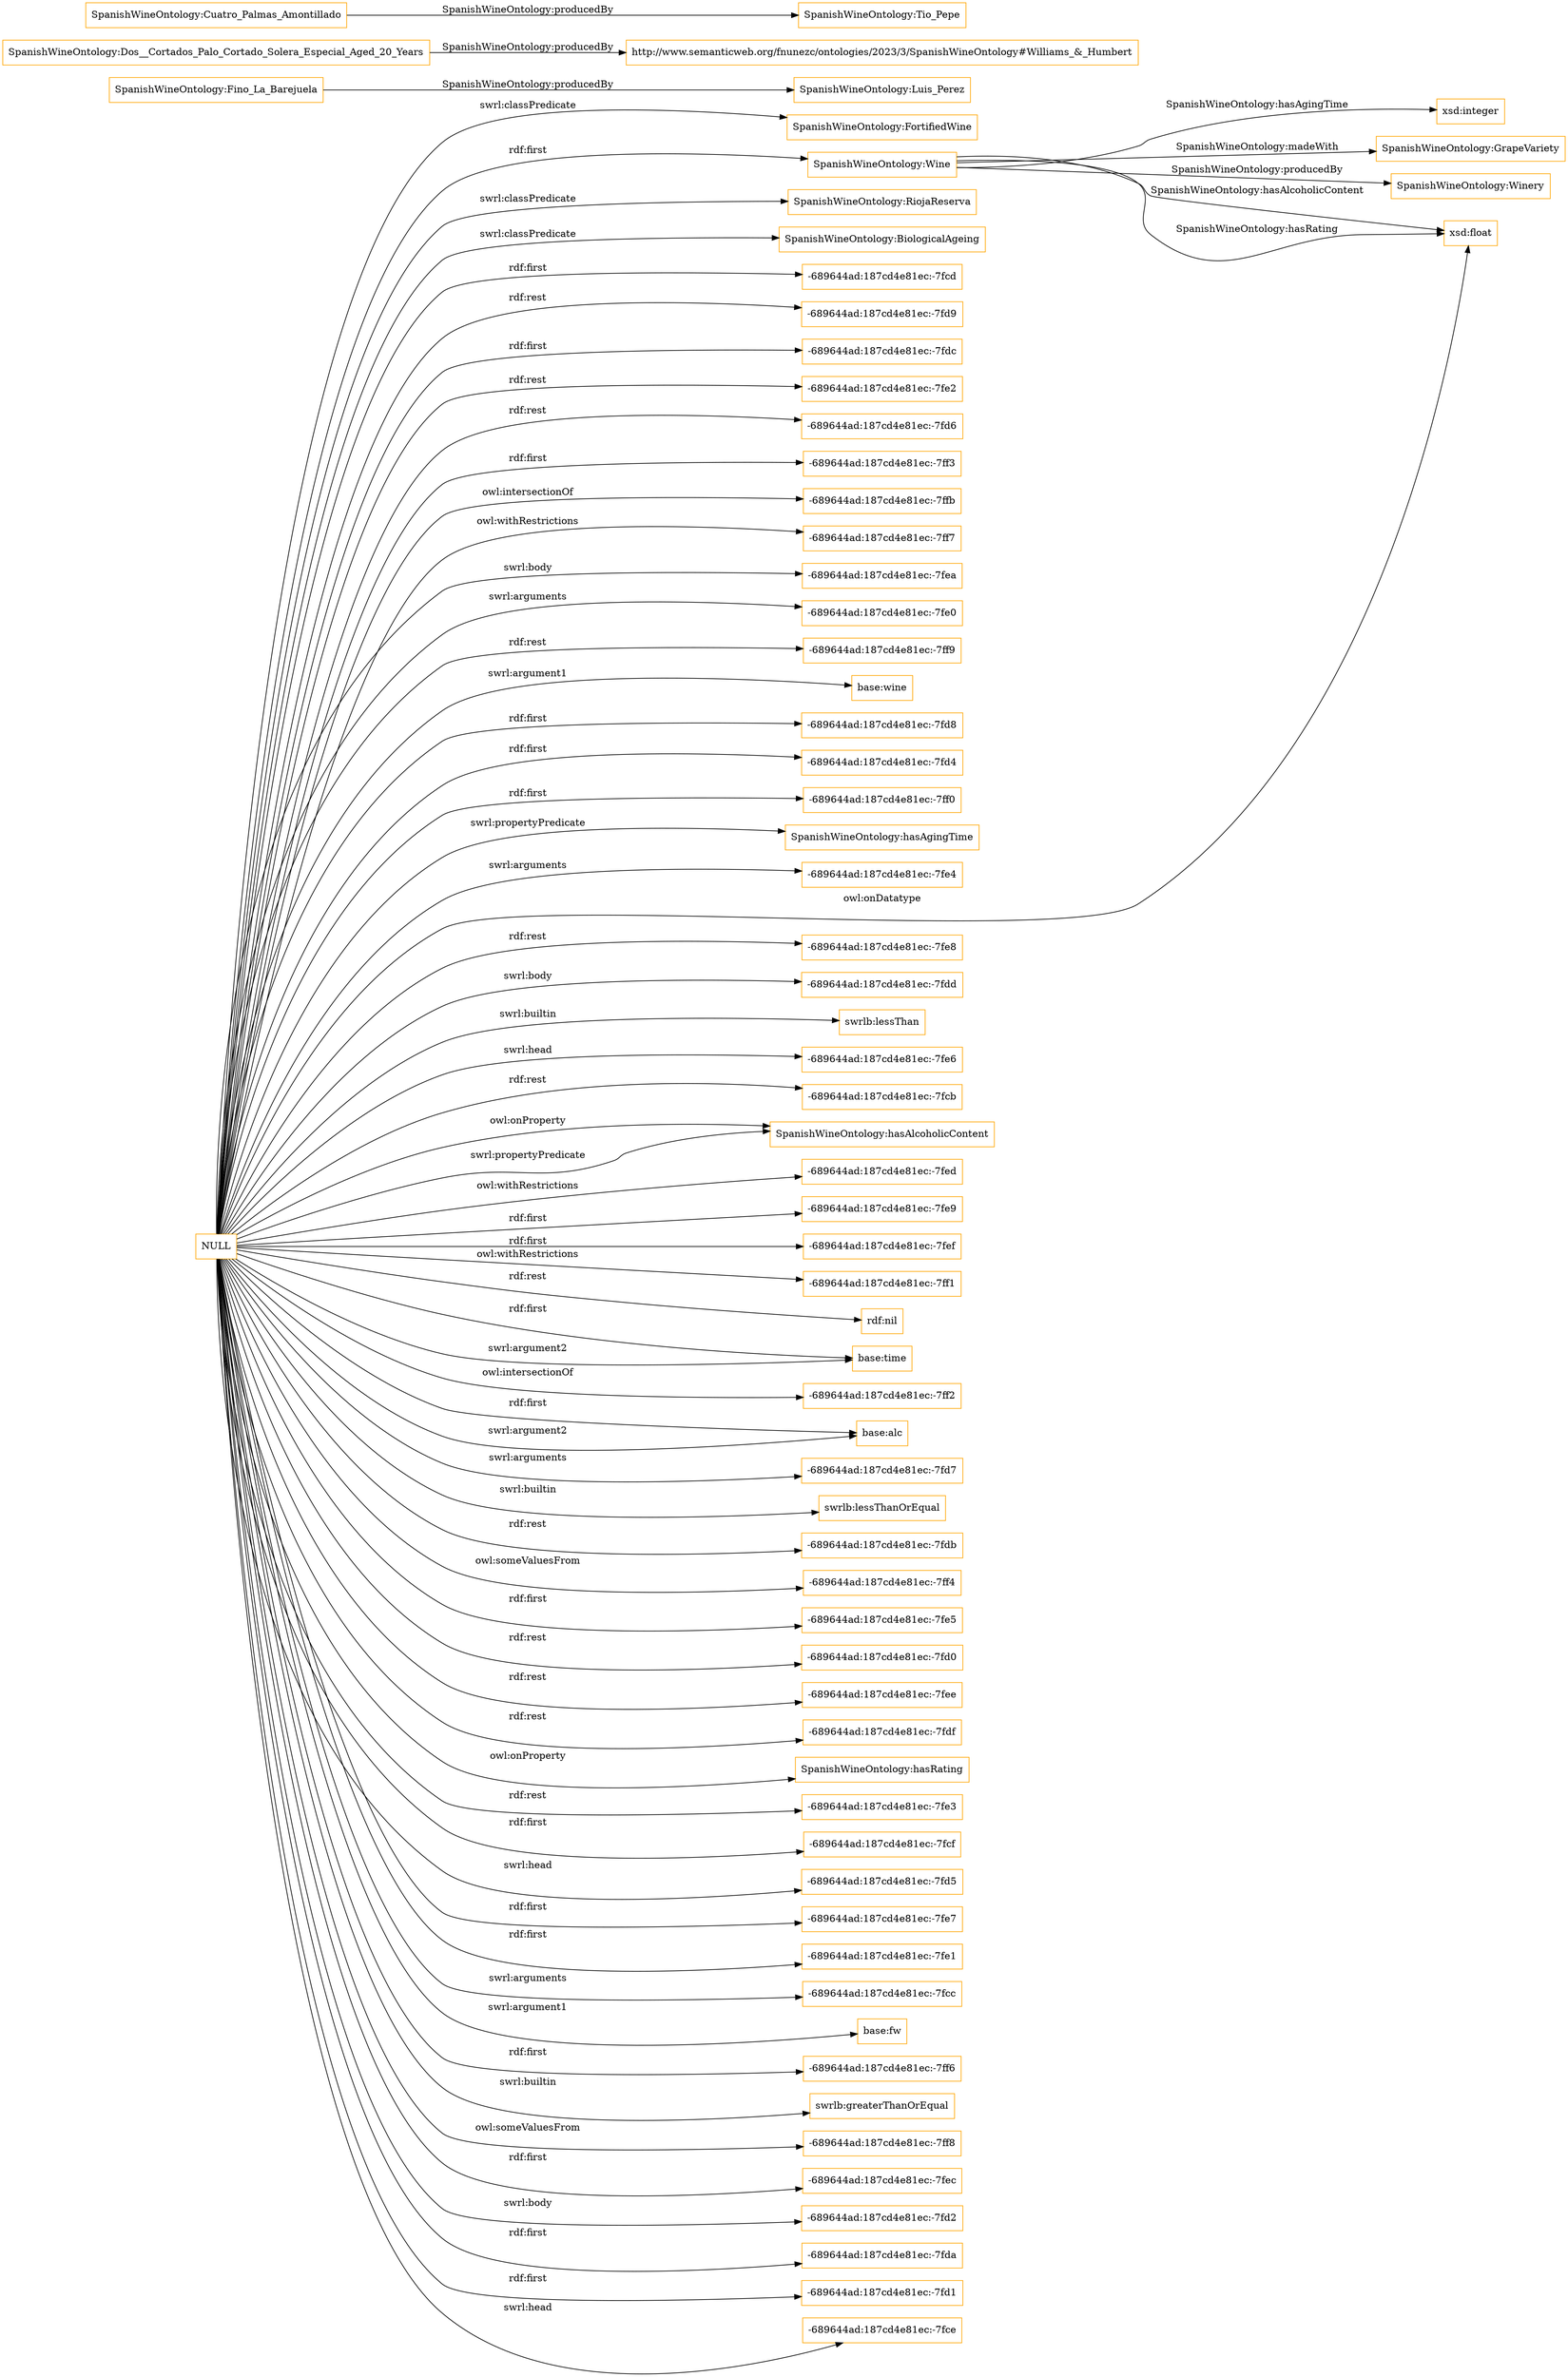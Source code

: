 digraph ar2dtool_diagram { 
rankdir=LR;
size="1501"
node [shape = rectangle, color="orange"]; "SpanishWineOntology:GrapeVariety" "SpanishWineOntology:FortifiedWine" "SpanishWineOntology:Wine" "SpanishWineOntology:Winery" "SpanishWineOntology:RiojaReserva" "SpanishWineOntology:BiologicalAgeing" ; /*classes style*/
	"SpanishWineOntology:Fino_La_Barejuela" -> "SpanishWineOntology:Luis_Perez" [ label = "SpanishWineOntology:producedBy" ];
	"SpanishWineOntology:Dos__Cortados_Palo_Cortado_Solera_Especial_Aged_20_Years" -> "http://www.semanticweb.org/fnunezc/ontologies/2023/3/SpanishWineOntology#Williams_&_Humbert" [ label = "SpanishWineOntology:producedBy" ];
	"SpanishWineOntology:Cuatro_Palmas_Amontillado" -> "SpanishWineOntology:Tio_Pepe" [ label = "SpanishWineOntology:producedBy" ];
	"NULL" -> "-689644ad:187cd4e81ec:-7fcd" [ label = "rdf:first" ];
	"NULL" -> "-689644ad:187cd4e81ec:-7fd9" [ label = "rdf:rest" ];
	"NULL" -> "-689644ad:187cd4e81ec:-7fdc" [ label = "rdf:first" ];
	"NULL" -> "-689644ad:187cd4e81ec:-7fe2" [ label = "rdf:rest" ];
	"NULL" -> "SpanishWineOntology:Wine" [ label = "rdf:first" ];
	"NULL" -> "-689644ad:187cd4e81ec:-7fd6" [ label = "rdf:rest" ];
	"NULL" -> "-689644ad:187cd4e81ec:-7ff3" [ label = "rdf:first" ];
	"NULL" -> "-689644ad:187cd4e81ec:-7ffb" [ label = "owl:intersectionOf" ];
	"NULL" -> "SpanishWineOntology:FortifiedWine" [ label = "swrl:classPredicate" ];
	"NULL" -> "-689644ad:187cd4e81ec:-7ff7" [ label = "owl:withRestrictions" ];
	"NULL" -> "-689644ad:187cd4e81ec:-7fea" [ label = "swrl:body" ];
	"NULL" -> "-689644ad:187cd4e81ec:-7fe0" [ label = "swrl:arguments" ];
	"NULL" -> "-689644ad:187cd4e81ec:-7ff9" [ label = "rdf:rest" ];
	"NULL" -> "base:wine" [ label = "swrl:argument1" ];
	"NULL" -> "-689644ad:187cd4e81ec:-7fd8" [ label = "rdf:first" ];
	"NULL" -> "-689644ad:187cd4e81ec:-7fd4" [ label = "rdf:first" ];
	"NULL" -> "-689644ad:187cd4e81ec:-7ff0" [ label = "rdf:first" ];
	"NULL" -> "SpanishWineOntology:hasAgingTime" [ label = "swrl:propertyPredicate" ];
	"NULL" -> "-689644ad:187cd4e81ec:-7fe4" [ label = "swrl:arguments" ];
	"NULL" -> "xsd:float" [ label = "owl:onDatatype" ];
	"NULL" -> "-689644ad:187cd4e81ec:-7fe8" [ label = "rdf:rest" ];
	"NULL" -> "-689644ad:187cd4e81ec:-7fdd" [ label = "swrl:body" ];
	"NULL" -> "swrlb:lessThan" [ label = "swrl:builtin" ];
	"NULL" -> "-689644ad:187cd4e81ec:-7fe6" [ label = "swrl:head" ];
	"NULL" -> "-689644ad:187cd4e81ec:-7fcb" [ label = "rdf:rest" ];
	"NULL" -> "SpanishWineOntology:hasAlcoholicContent" [ label = "owl:onProperty" ];
	"NULL" -> "-689644ad:187cd4e81ec:-7fed" [ label = "owl:withRestrictions" ];
	"NULL" -> "-689644ad:187cd4e81ec:-7fe9" [ label = "rdf:first" ];
	"NULL" -> "-689644ad:187cd4e81ec:-7fef" [ label = "rdf:first" ];
	"NULL" -> "-689644ad:187cd4e81ec:-7ff1" [ label = "owl:withRestrictions" ];
	"NULL" -> "rdf:nil" [ label = "rdf:rest" ];
	"NULL" -> "base:time" [ label = "rdf:first" ];
	"NULL" -> "-689644ad:187cd4e81ec:-7ff2" [ label = "owl:intersectionOf" ];
	"NULL" -> "base:alc" [ label = "rdf:first" ];
	"NULL" -> "-689644ad:187cd4e81ec:-7fd7" [ label = "swrl:arguments" ];
	"NULL" -> "swrlb:lessThanOrEqual" [ label = "swrl:builtin" ];
	"NULL" -> "-689644ad:187cd4e81ec:-7fdb" [ label = "rdf:rest" ];
	"NULL" -> "SpanishWineOntology:RiojaReserva" [ label = "swrl:classPredicate" ];
	"NULL" -> "-689644ad:187cd4e81ec:-7ff4" [ label = "owl:someValuesFrom" ];
	"NULL" -> "-689644ad:187cd4e81ec:-7fe5" [ label = "rdf:first" ];
	"NULL" -> "-689644ad:187cd4e81ec:-7fd0" [ label = "rdf:rest" ];
	"NULL" -> "-689644ad:187cd4e81ec:-7fee" [ label = "rdf:rest" ];
	"NULL" -> "-689644ad:187cd4e81ec:-7fdf" [ label = "rdf:rest" ];
	"NULL" -> "SpanishWineOntology:hasRating" [ label = "owl:onProperty" ];
	"NULL" -> "-689644ad:187cd4e81ec:-7fe3" [ label = "rdf:rest" ];
	"NULL" -> "-689644ad:187cd4e81ec:-7fcf" [ label = "rdf:first" ];
	"NULL" -> "-689644ad:187cd4e81ec:-7fd5" [ label = "swrl:head" ];
	"NULL" -> "base:alc" [ label = "swrl:argument2" ];
	"NULL" -> "-689644ad:187cd4e81ec:-7fe7" [ label = "rdf:first" ];
	"NULL" -> "SpanishWineOntology:hasAlcoholicContent" [ label = "swrl:propertyPredicate" ];
	"NULL" -> "-689644ad:187cd4e81ec:-7fe1" [ label = "rdf:first" ];
	"NULL" -> "-689644ad:187cd4e81ec:-7fcc" [ label = "swrl:arguments" ];
	"NULL" -> "base:fw" [ label = "swrl:argument1" ];
	"NULL" -> "-689644ad:187cd4e81ec:-7ff6" [ label = "rdf:first" ];
	"NULL" -> "swrlb:greaterThanOrEqual" [ label = "swrl:builtin" ];
	"NULL" -> "-689644ad:187cd4e81ec:-7ff8" [ label = "owl:someValuesFrom" ];
	"NULL" -> "-689644ad:187cd4e81ec:-7fec" [ label = "rdf:first" ];
	"NULL" -> "SpanishWineOntology:BiologicalAgeing" [ label = "swrl:classPredicate" ];
	"NULL" -> "-689644ad:187cd4e81ec:-7fd2" [ label = "swrl:body" ];
	"NULL" -> "-689644ad:187cd4e81ec:-7fda" [ label = "rdf:first" ];
	"NULL" -> "base:time" [ label = "swrl:argument2" ];
	"NULL" -> "-689644ad:187cd4e81ec:-7fd1" [ label = "rdf:first" ];
	"NULL" -> "-689644ad:187cd4e81ec:-7fce" [ label = "swrl:head" ];
	"SpanishWineOntology:Wine" -> "xsd:float" [ label = "SpanishWineOntology:hasAlcoholicContent" ];
	"SpanishWineOntology:Wine" -> "xsd:integer" [ label = "SpanishWineOntology:hasAgingTime" ];
	"SpanishWineOntology:Wine" -> "SpanishWineOntology:GrapeVariety" [ label = "SpanishWineOntology:madeWith" ];
	"SpanishWineOntology:Wine" -> "SpanishWineOntology:Winery" [ label = "SpanishWineOntology:producedBy" ];
	"SpanishWineOntology:Wine" -> "xsd:float" [ label = "SpanishWineOntology:hasRating" ];

}
